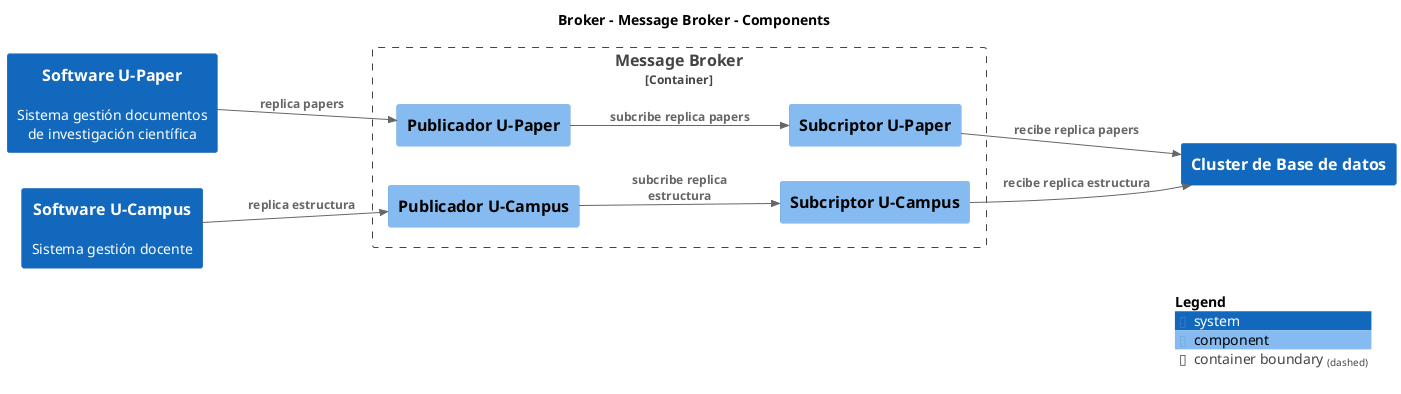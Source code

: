 @startuml
set separator none
title Broker - Message Broker - Components

left to right direction

!include <C4/C4>
!include <C4/C4_Context>
!include <C4/C4_Component>

System(SoftwareUPaper, "Software U-Paper", "Sistema gestión documentos de investigación científica", $tags="")
System(SoftwareUCampus, "Software U-Campus", "Sistema gestión docente", $tags="")
System(ClusterdeBasededatos, "Cluster de Base de datos", "", $tags="")

Container_Boundary("Broker.MessageBroker_boundary", "Message Broker", $tags="") {
  Component(Broker.MessageBroker.PublicadorUPaper, "Publicador U-Paper", "", $tags="")
  Component(Broker.MessageBroker.SubcriptorUCampus, "Subcriptor U-Campus", "", $tags="")
  Component(Broker.MessageBroker.SubcriptorUPaper, "Subcriptor U-Paper", "", $tags="")
  Component(Broker.MessageBroker.PublicadorUCampus, "Publicador U-Campus", "", $tags="")
}

Rel_D(Broker.MessageBroker.PublicadorUCampus, Broker.MessageBroker.SubcriptorUCampus, "subcribe replica estructura", $tags="")
Rel_D(Broker.MessageBroker.SubcriptorUCampus, ClusterdeBasededatos, "recibe replica estructura", $tags="")
Rel_D(Broker.MessageBroker.PublicadorUPaper, Broker.MessageBroker.SubcriptorUPaper, "subcribe replica papers", $tags="")
Rel_D(Broker.MessageBroker.SubcriptorUPaper, ClusterdeBasededatos, "recibe replica papers", $tags="")
Rel_D(SoftwareUCampus, Broker.MessageBroker.PublicadorUCampus, "replica estructura", $tags="")
Rel_D(SoftwareUPaper, Broker.MessageBroker.PublicadorUPaper, "replica papers", $tags="")

SHOW_LEGEND(true)
@enduml